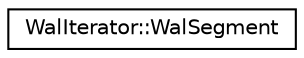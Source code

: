 digraph "Graphical Class Hierarchy"
{
 // LATEX_PDF_SIZE
  edge [fontname="Helvetica",fontsize="10",labelfontname="Helvetica",labelfontsize="10"];
  node [fontname="Helvetica",fontsize="10",shape=record];
  rankdir="LR";
  Node0 [label="WalIterator::WalSegment",height=0.2,width=0.4,color="black", fillcolor="white", style="filled",URL="$db/d1b/sqlite3_8c.html#d0/dd3/structWalIterator_1_1WalSegment",tooltip=" "];
}
